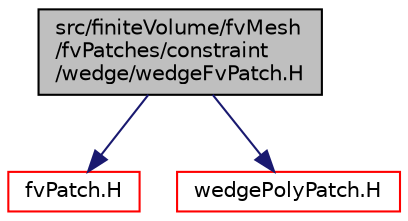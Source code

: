 digraph "src/finiteVolume/fvMesh/fvPatches/constraint/wedge/wedgeFvPatch.H"
{
  bgcolor="transparent";
  edge [fontname="Helvetica",fontsize="10",labelfontname="Helvetica",labelfontsize="10"];
  node [fontname="Helvetica",fontsize="10",shape=record];
  Node1 [label="src/finiteVolume/fvMesh\l/fvPatches/constraint\l/wedge/wedgeFvPatch.H",height=0.2,width=0.4,color="black", fillcolor="grey75", style="filled", fontcolor="black"];
  Node1 -> Node2 [color="midnightblue",fontsize="10",style="solid",fontname="Helvetica"];
  Node2 [label="fvPatch.H",height=0.2,width=0.4,color="red",URL="$a06086.html"];
  Node1 -> Node3 [color="midnightblue",fontsize="10",style="solid",fontname="Helvetica"];
  Node3 [label="wedgePolyPatch.H",height=0.2,width=0.4,color="red",URL="$a08839.html"];
}
